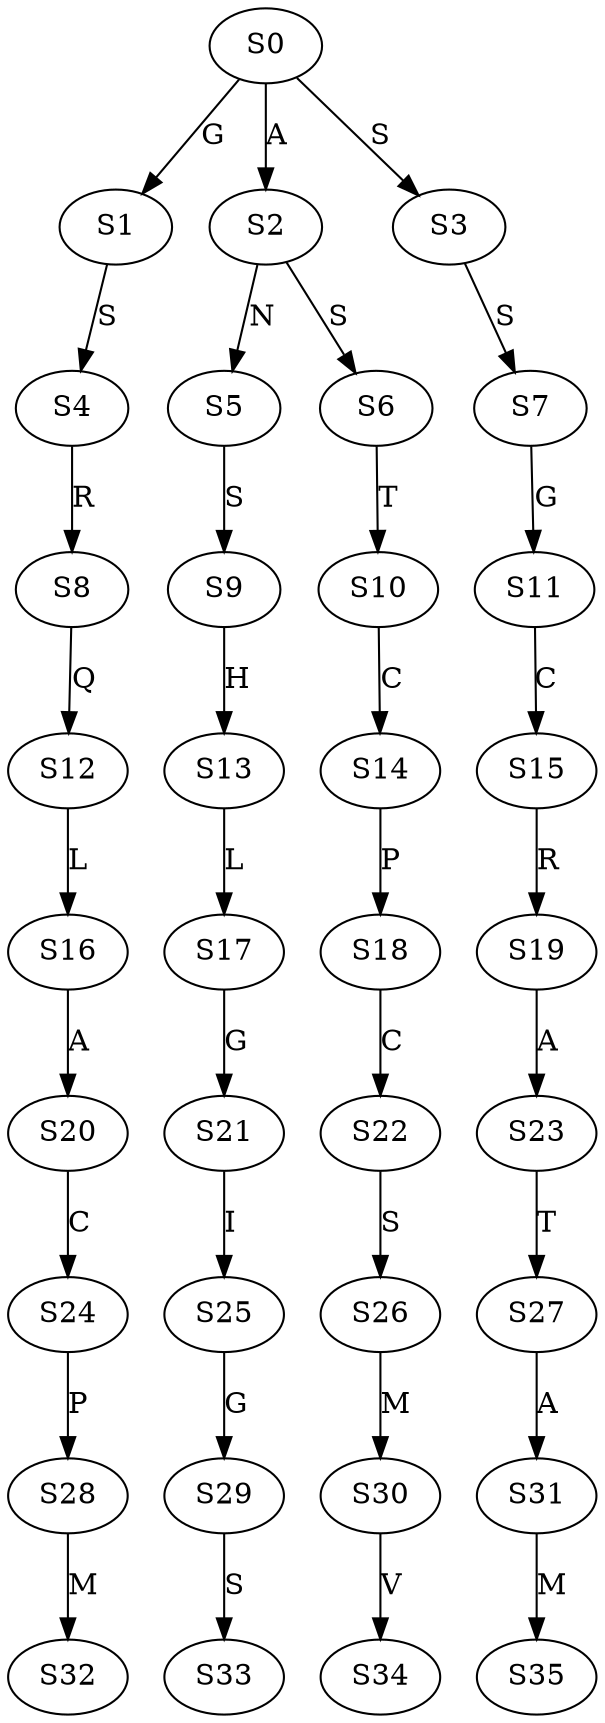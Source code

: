 strict digraph  {
	S0 -> S1 [ label = G ];
	S0 -> S2 [ label = A ];
	S0 -> S3 [ label = S ];
	S1 -> S4 [ label = S ];
	S2 -> S5 [ label = N ];
	S2 -> S6 [ label = S ];
	S3 -> S7 [ label = S ];
	S4 -> S8 [ label = R ];
	S5 -> S9 [ label = S ];
	S6 -> S10 [ label = T ];
	S7 -> S11 [ label = G ];
	S8 -> S12 [ label = Q ];
	S9 -> S13 [ label = H ];
	S10 -> S14 [ label = C ];
	S11 -> S15 [ label = C ];
	S12 -> S16 [ label = L ];
	S13 -> S17 [ label = L ];
	S14 -> S18 [ label = P ];
	S15 -> S19 [ label = R ];
	S16 -> S20 [ label = A ];
	S17 -> S21 [ label = G ];
	S18 -> S22 [ label = C ];
	S19 -> S23 [ label = A ];
	S20 -> S24 [ label = C ];
	S21 -> S25 [ label = I ];
	S22 -> S26 [ label = S ];
	S23 -> S27 [ label = T ];
	S24 -> S28 [ label = P ];
	S25 -> S29 [ label = G ];
	S26 -> S30 [ label = M ];
	S27 -> S31 [ label = A ];
	S28 -> S32 [ label = M ];
	S29 -> S33 [ label = S ];
	S30 -> S34 [ label = V ];
	S31 -> S35 [ label = M ];
}
